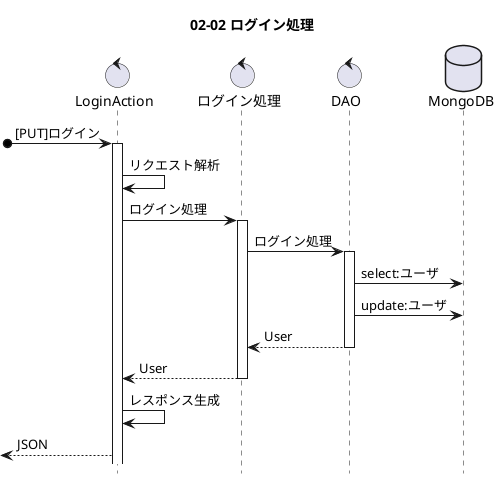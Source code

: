 @startuml 02-02_SEQ_ログイン処理
hide footbox

title 02-02 ログイン処理

control LoginAction as router
control ログイン処理 as procedure
control DAO as dao
database MongoDB as db

[o-> router: [PUT]ログイン
activate router
router -> router: リクエスト解析

router -> procedure: ログイン処理
activate procedure

procedure -> dao: ログイン処理
activate dao
dao -> db: select:ユーザ
dao -> db: update:ユーザ
procedure <-- dao: User
deactivate dao

router <-- procedure: User
deactivate procedure

router -> router: レスポンス生成

[<-- router: JSON


@enduml